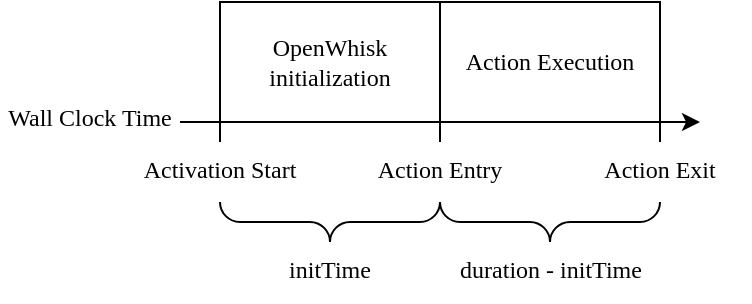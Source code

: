 <mxfile version="14.4.3" type="device"><diagram id="k58uWXT8fB6DtH82Debm" name="Page-1"><mxGraphModel dx="540" dy="326" grid="1" gridSize="10" guides="1" tooltips="1" connect="1" arrows="1" fold="1" page="1" pageScale="1" pageWidth="850" pageHeight="1100" math="0" shadow="0"><root><mxCell id="0"/><mxCell id="1" parent="0"/><mxCell id="hPSVgwjThGMKdu3EWFac-1" value="&lt;div style=&quot;font-family: &amp;#34;linux biolinum o&amp;#34;&quot;&gt;OpenWhisk initialization&lt;/div&gt;" style="rounded=0;whiteSpace=wrap;html=1;" parent="1" vertex="1"><mxGeometry x="160" y="300" width="110" height="60" as="geometry"/></mxCell><mxCell id="hPSVgwjThGMKdu3EWFac-3" value="&lt;div style=&quot;font-family: &amp;#34;linux biolinum o&amp;#34;&quot;&gt;Action Execution&lt;/div&gt;" style="rounded=0;whiteSpace=wrap;html=1;" parent="1" vertex="1"><mxGeometry x="270" y="300" width="110" height="60" as="geometry"/></mxCell><mxCell id="hPSVgwjThGMKdu3EWFac-7" value="" style="endArrow=classic;html=1;" parent="1" edge="1"><mxGeometry width="50" height="50" relative="1" as="geometry"><mxPoint x="140" y="360" as="sourcePoint"/><mxPoint x="400" y="360" as="targetPoint"/></mxGeometry></mxCell><mxCell id="hPSVgwjThGMKdu3EWFac-8" value="" style="endArrow=none;html=1;" parent="1" edge="1"><mxGeometry width="50" height="50" relative="1" as="geometry"><mxPoint x="160" y="370" as="sourcePoint"/><mxPoint x="160" y="360" as="targetPoint"/></mxGeometry></mxCell><mxCell id="hPSVgwjThGMKdu3EWFac-9" value="&lt;span style=&quot;color: rgb(0 , 0 , 0) ; font-family: &amp;#34;linux biolinum o&amp;#34; ; font-size: 12px ; font-style: normal ; font-weight: 400 ; letter-spacing: normal ; text-indent: 0px ; text-transform: none ; word-spacing: 0px ; display: inline ; float: none ; background-color: rgb(255 , 255 , 255)&quot;&gt;Activation Start&lt;/span&gt;" style="text;whiteSpace=wrap;html=1;align=center;" parent="1" vertex="1"><mxGeometry x="120" y="370" width="80" height="30" as="geometry"/></mxCell><mxCell id="hPSVgwjThGMKdu3EWFac-10" value="&lt;span style=&quot;color: rgb(0 , 0 , 0) ; font-family: &amp;#34;linux biolinum o&amp;#34; ; font-size: 12px ; font-style: normal ; font-weight: 400 ; letter-spacing: normal ; text-indent: 0px ; text-transform: none ; word-spacing: 0px ; display: inline ; float: none ; background-color: rgb(255 , 255 , 255)&quot;&gt;Action Exit&lt;/span&gt;" style="text;whiteSpace=wrap;html=1;align=center;" parent="1" vertex="1"><mxGeometry x="335" y="370" width="90" height="30" as="geometry"/></mxCell><mxCell id="hPSVgwjThGMKdu3EWFac-11" value="" style="endArrow=none;html=1;exitX=0.5;exitY=0;exitDx=0;exitDy=0;" parent="1" source="hPSVgwjThGMKdu3EWFac-10" edge="1"><mxGeometry width="50" height="50" relative="1" as="geometry"><mxPoint x="170" y="380" as="sourcePoint"/><mxPoint x="380" y="360" as="targetPoint"/></mxGeometry></mxCell><mxCell id="hPSVgwjThGMKdu3EWFac-12" value="" style="endArrow=none;html=1;" parent="1" edge="1"><mxGeometry width="50" height="50" relative="1" as="geometry"><mxPoint x="270" y="370" as="sourcePoint"/><mxPoint x="270" y="360" as="targetPoint"/></mxGeometry></mxCell><mxCell id="hPSVgwjThGMKdu3EWFac-13" value="&lt;span style=&quot;color: rgb(0 , 0 , 0) ; font-family: &amp;#34;linux biolinum o&amp;#34; ; font-size: 12px ; font-style: normal ; font-weight: 400 ; letter-spacing: normal ; text-indent: 0px ; text-transform: none ; word-spacing: 0px ; display: inline ; float: none ; background-color: rgb(255 , 255 , 255)&quot;&gt;Action Entry&lt;/span&gt;" style="text;whiteSpace=wrap;html=1;align=center;" parent="1" vertex="1"><mxGeometry x="230" y="370" width="80" height="30" as="geometry"/></mxCell><mxCell id="hPSVgwjThGMKdu3EWFac-14" value="&lt;span style=&quot;color: rgb(0 , 0 , 0) ; font-family: &amp;#34;linux biolinum o&amp;#34; ; font-size: 12px ; font-style: normal ; font-weight: 400 ; letter-spacing: normal ; text-indent: 0px ; text-transform: none ; word-spacing: 0px ; display: inline ; float: none ; background-color: rgb(255 , 255 , 255)&quot;&gt;Wall Clock Time&lt;/span&gt;" style="text;whiteSpace=wrap;html=1;align=center;spacingTop=4;" parent="1" vertex="1"><mxGeometry x="50" y="340" width="90" height="30" as="geometry"/></mxCell><mxCell id="hPSVgwjThGMKdu3EWFac-15" value="" style="verticalLabelPosition=bottom;shadow=0;dashed=0;align=center;html=1;verticalAlign=top;strokeWidth=1;shape=mxgraph.mockup.markup.curlyBrace;rounded=0;flipV=1;" parent="1" vertex="1"><mxGeometry x="160" y="400" width="110" height="20" as="geometry"/></mxCell><mxCell id="hPSVgwjThGMKdu3EWFac-16" value="" style="verticalLabelPosition=bottom;shadow=0;dashed=0;align=center;html=1;verticalAlign=top;strokeWidth=1;shape=mxgraph.mockup.markup.curlyBrace;rounded=0;flipV=1;" parent="1" vertex="1"><mxGeometry x="270" y="400" width="110" height="20" as="geometry"/></mxCell><mxCell id="hPSVgwjThGMKdu3EWFac-17" value="&lt;span style=&quot;color: rgb(0 , 0 , 0) ; font-family: &amp;#34;linux biolinum o&amp;#34; ; font-size: 12px ; font-style: normal ; font-weight: 400 ; letter-spacing: normal ; text-indent: 0px ; text-transform: none ; word-spacing: 0px ; display: inline ; float: none ; background-color: rgb(255 , 255 , 255)&quot;&gt;initTime&lt;/span&gt;" style="text;whiteSpace=wrap;html=1;align=center;" parent="1" vertex="1"><mxGeometry x="175" y="420" width="80" height="30" as="geometry"/></mxCell><mxCell id="hPSVgwjThGMKdu3EWFac-18" value="&lt;span style=&quot;color: rgb(0 , 0 , 0) ; font-family: &amp;#34;linux biolinum o&amp;#34; ; font-size: 12px ; font-style: normal ; font-weight: 400 ; letter-spacing: normal ; text-indent: 0px ; text-transform: none ; word-spacing: 0px ; display: inline ; float: none ; background-color: rgb(255 , 255 , 255)&quot;&gt;duration - initTime&lt;/span&gt;" style="text;whiteSpace=wrap;html=1;align=center;" parent="1" vertex="1"><mxGeometry x="272.5" y="420" width="105" height="30" as="geometry"/></mxCell></root></mxGraphModel></diagram></mxfile>